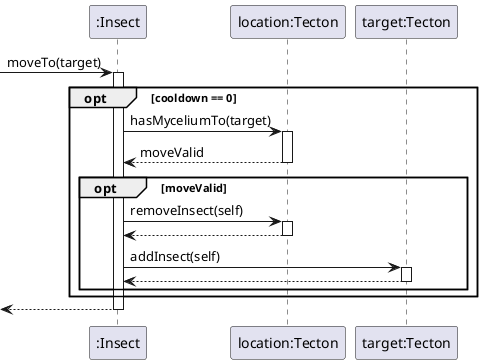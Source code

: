 @startuml

participant ":Insect" as insect
participant "location:Tecton" as location
participant "target:Tecton" as target


-> insect : moveTo(target)
activate insect

opt cooldown == 0

    insect -> location : hasMyceliumTo(target)
    activate location

    insect <-- location : moveValid
    deactivate location

    opt moveValid

        insect -> location : removeInsect(self)
        activate location

        insect <-- location
        deactivate location
        
        insect -> target : addInsect(self)
        activate target

        insect <-- target
        deactivate target
    end
end

<-- insect
deactivate insect

@enduml